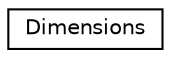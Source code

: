 digraph "Graphical Class Hierarchy"
{
  edge [fontname="Helvetica",fontsize="10",labelfontname="Helvetica",labelfontsize="10"];
  node [fontname="Helvetica",fontsize="10",shape=record];
  rankdir="LR";
  Node0 [label="Dimensions",height=0.2,width=0.4,color="black", fillcolor="white", style="filled",URL="$classDimensions.html"];
}
